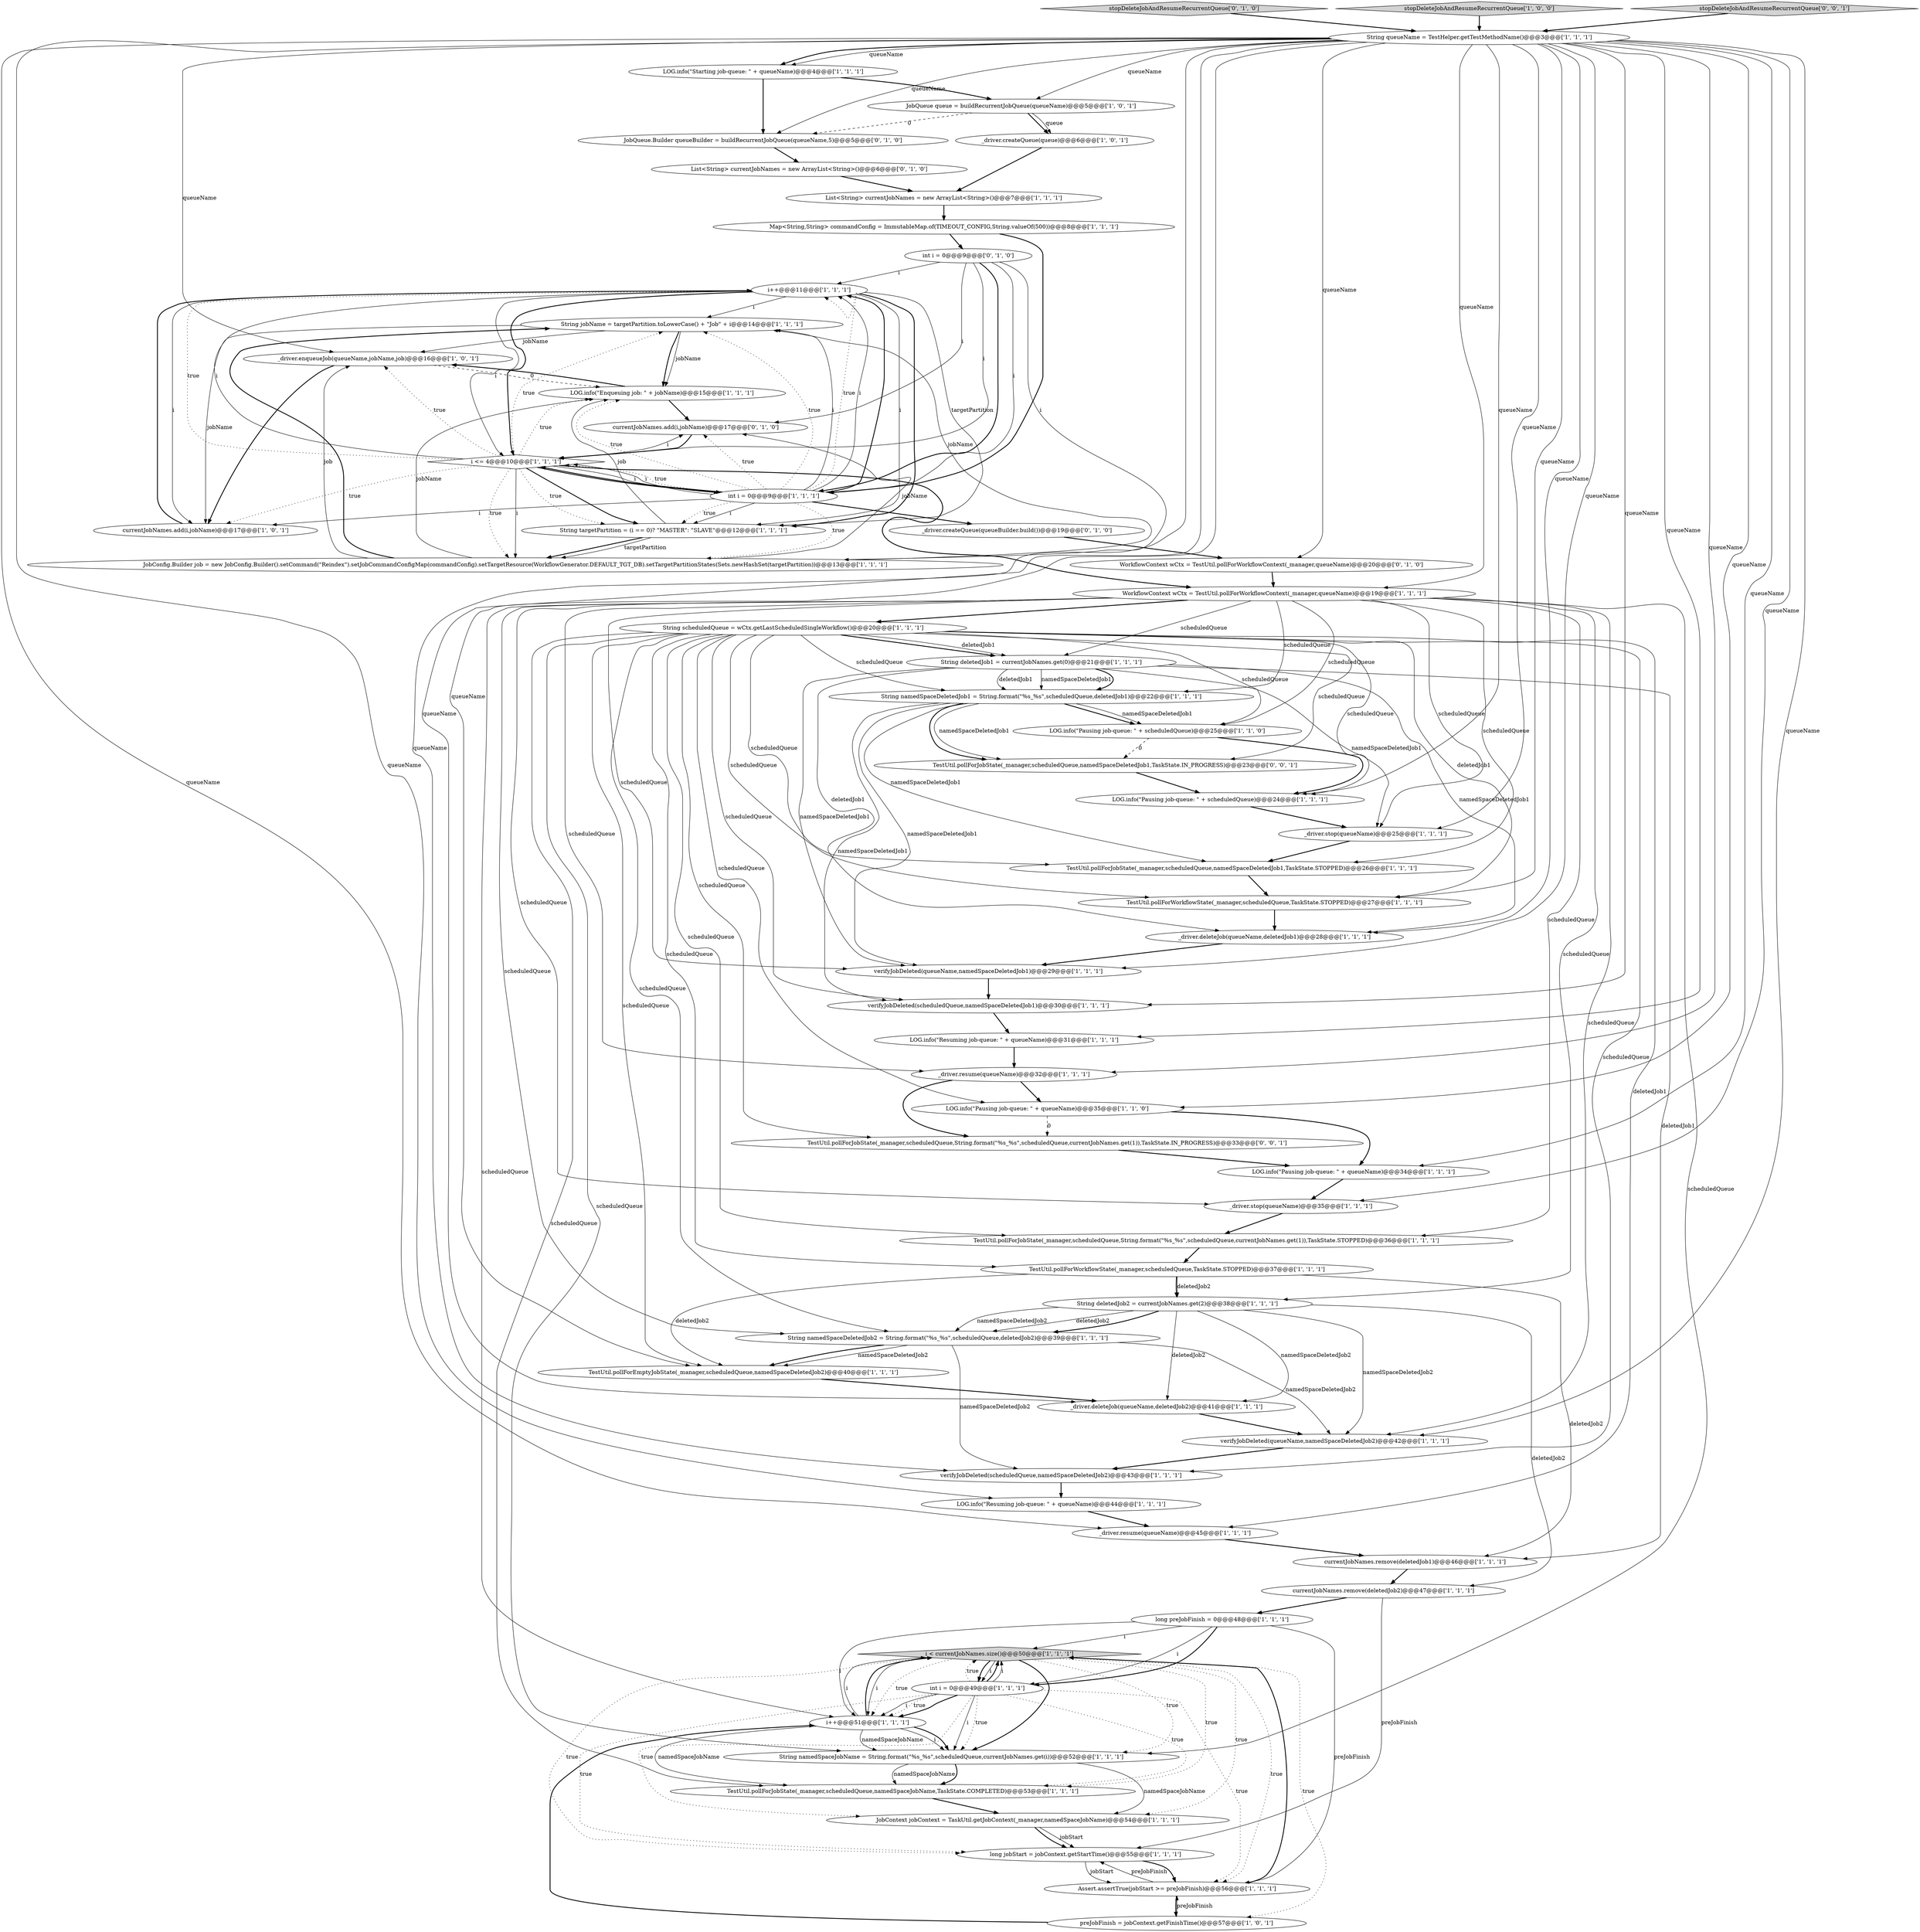 digraph {
22 [style = filled, label = "i++@@@11@@@['1', '1', '1']", fillcolor = white, shape = ellipse image = "AAA0AAABBB1BBB"];
27 [style = filled, label = "currentJobNames.add(i,jobName)@@@17@@@['1', '0', '1']", fillcolor = white, shape = ellipse image = "AAA0AAABBB1BBB"];
14 [style = filled, label = "LOG.info(\"Pausing job-queue: \" + scheduledQueue)@@@25@@@['1', '1', '0']", fillcolor = white, shape = ellipse image = "AAA0AAABBB1BBB"];
29 [style = filled, label = "JobQueue queue = buildRecurrentJobQueue(queueName)@@@5@@@['1', '0', '1']", fillcolor = white, shape = ellipse image = "AAA0AAABBB1BBB"];
50 [style = filled, label = "_driver.enqueueJob(queueName,jobName,job)@@@16@@@['1', '0', '1']", fillcolor = white, shape = ellipse image = "AAA0AAABBB1BBB"];
4 [style = filled, label = "String namedSpaceDeletedJob2 = String.format(\"%s_%s\",scheduledQueue,deletedJob2)@@@39@@@['1', '1', '1']", fillcolor = white, shape = ellipse image = "AAA0AAABBB1BBB"];
60 [style = filled, label = "currentJobNames.add(i,jobName)@@@17@@@['0', '1', '0']", fillcolor = white, shape = ellipse image = "AAA0AAABBB2BBB"];
61 [style = filled, label = "stopDeleteJobAndResumeRecurrentQueue['0', '1', '0']", fillcolor = lightgray, shape = diamond image = "AAA0AAABBB2BBB"];
58 [style = filled, label = "JobQueue.Builder queueBuilder = buildRecurrentJobQueue(queueName,5)@@@5@@@['0', '1', '0']", fillcolor = white, shape = ellipse image = "AAA1AAABBB2BBB"];
16 [style = filled, label = "i < currentJobNames.size()@@@50@@@['1', '1', '1']", fillcolor = lightgray, shape = diamond image = "AAA0AAABBB1BBB"];
35 [style = filled, label = "_driver.resume(queueName)@@@32@@@['1', '1', '1']", fillcolor = white, shape = ellipse image = "AAA0AAABBB1BBB"];
20 [style = filled, label = "LOG.info(\"Pausing job-queue: \" + scheduledQueue)@@@24@@@['1', '1', '1']", fillcolor = white, shape = ellipse image = "AAA0AAABBB1BBB"];
49 [style = filled, label = "i++@@@51@@@['1', '1', '1']", fillcolor = white, shape = ellipse image = "AAA0AAABBB1BBB"];
48 [style = filled, label = "WorkflowContext wCtx = TestUtil.pollForWorkflowContext(_manager,queueName)@@@19@@@['1', '1', '1']", fillcolor = white, shape = ellipse image = "AAA0AAABBB1BBB"];
40 [style = filled, label = "long preJobFinish = 0@@@48@@@['1', '1', '1']", fillcolor = white, shape = ellipse image = "AAA0AAABBB1BBB"];
43 [style = filled, label = "TestUtil.pollForEmptyJobState(_manager,scheduledQueue,namedSpaceDeletedJob2)@@@40@@@['1', '1', '1']", fillcolor = white, shape = ellipse image = "AAA0AAABBB1BBB"];
12 [style = filled, label = "String deletedJob2 = currentJobNames.get(2)@@@38@@@['1', '1', '1']", fillcolor = white, shape = ellipse image = "AAA0AAABBB1BBB"];
52 [style = filled, label = "String jobName = targetPartition.toLowerCase() + \"Job\" + i@@@14@@@['1', '1', '1']", fillcolor = white, shape = ellipse image = "AAA0AAABBB1BBB"];
33 [style = filled, label = "LOG.info(\"Pausing job-queue: \" + queueName)@@@35@@@['1', '1', '0']", fillcolor = white, shape = ellipse image = "AAA0AAABBB1BBB"];
64 [style = filled, label = "TestUtil.pollForJobState(_manager,scheduledQueue,String.format(\"%s_%s\",scheduledQueue,currentJobNames.get(1)),TaskState.IN_PROGRESS)@@@33@@@['0', '0', '1']", fillcolor = white, shape = ellipse image = "AAA0AAABBB3BBB"];
10 [style = filled, label = "String deletedJob1 = currentJobNames.get(0)@@@21@@@['1', '1', '1']", fillcolor = white, shape = ellipse image = "AAA0AAABBB1BBB"];
18 [style = filled, label = "LOG.info(\"Enqueuing job: \" + jobName)@@@15@@@['1', '1', '1']", fillcolor = white, shape = ellipse image = "AAA0AAABBB1BBB"];
56 [style = filled, label = "WorkflowContext wCtx = TestUtil.pollForWorkflowContext(_manager,queueName)@@@20@@@['0', '1', '0']", fillcolor = white, shape = ellipse image = "AAA1AAABBB2BBB"];
34 [style = filled, label = "_driver.deleteJob(queueName,deletedJob1)@@@28@@@['1', '1', '1']", fillcolor = white, shape = ellipse image = "AAA0AAABBB1BBB"];
39 [style = filled, label = "LOG.info(\"Resuming job-queue: \" + queueName)@@@44@@@['1', '1', '1']", fillcolor = white, shape = ellipse image = "AAA0AAABBB1BBB"];
55 [style = filled, label = "_driver.createQueue(queueBuilder.build())@@@19@@@['0', '1', '0']", fillcolor = white, shape = ellipse image = "AAA1AAABBB2BBB"];
24 [style = filled, label = "currentJobNames.remove(deletedJob1)@@@46@@@['1', '1', '1']", fillcolor = white, shape = ellipse image = "AAA0AAABBB1BBB"];
1 [style = filled, label = "List<String> currentJobNames = new ArrayList<String>()@@@7@@@['1', '1', '1']", fillcolor = white, shape = ellipse image = "AAA0AAABBB1BBB"];
5 [style = filled, label = "Map<String,String> commandConfig = ImmutableMap.of(TIMEOUT_CONFIG,String.valueOf(500))@@@8@@@['1', '1', '1']", fillcolor = white, shape = ellipse image = "AAA0AAABBB1BBB"];
21 [style = filled, label = "TestUtil.pollForWorkflowState(_manager,scheduledQueue,TaskState.STOPPED)@@@37@@@['1', '1', '1']", fillcolor = white, shape = ellipse image = "AAA0AAABBB1BBB"];
31 [style = filled, label = "LOG.info(\"Resuming job-queue: \" + queueName)@@@31@@@['1', '1', '1']", fillcolor = white, shape = ellipse image = "AAA0AAABBB1BBB"];
54 [style = filled, label = "Assert.assertTrue(jobStart >= preJobFinish)@@@56@@@['1', '1', '1']", fillcolor = white, shape = ellipse image = "AAA0AAABBB1BBB"];
47 [style = filled, label = "JobConfig.Builder job = new JobConfig.Builder().setCommand(\"Reindex\").setJobCommandConfigMap(commandConfig).setTargetResource(WorkflowGenerator.DEFAULT_TGT_DB).setTargetPartitionStates(Sets.newHashSet(targetPartition))@@@13@@@['1', '1', '1']", fillcolor = white, shape = ellipse image = "AAA0AAABBB1BBB"];
41 [style = filled, label = "stopDeleteJobAndResumeRecurrentQueue['1', '0', '0']", fillcolor = lightgray, shape = diamond image = "AAA0AAABBB1BBB"];
59 [style = filled, label = "List<String> currentJobNames = new ArrayList<String>()@@@6@@@['0', '1', '0']", fillcolor = white, shape = ellipse image = "AAA0AAABBB2BBB"];
42 [style = filled, label = "String scheduledQueue = wCtx.getLastScheduledSingleWorkflow()@@@20@@@['1', '1', '1']", fillcolor = white, shape = ellipse image = "AAA0AAABBB1BBB"];
46 [style = filled, label = "_driver.deleteJob(queueName,deletedJob2)@@@41@@@['1', '1', '1']", fillcolor = white, shape = ellipse image = "AAA0AAABBB1BBB"];
7 [style = filled, label = "_driver.resume(queueName)@@@45@@@['1', '1', '1']", fillcolor = white, shape = ellipse image = "AAA0AAABBB1BBB"];
28 [style = filled, label = "LOG.info(\"Pausing job-queue: \" + queueName)@@@34@@@['1', '1', '1']", fillcolor = white, shape = ellipse image = "AAA0AAABBB1BBB"];
25 [style = filled, label = "preJobFinish = jobContext.getFinishTime()@@@57@@@['1', '0', '1']", fillcolor = white, shape = ellipse image = "AAA0AAABBB1BBB"];
17 [style = filled, label = "verifyJobDeleted(queueName,namedSpaceDeletedJob2)@@@42@@@['1', '1', '1']", fillcolor = white, shape = ellipse image = "AAA0AAABBB1BBB"];
0 [style = filled, label = "_driver.stop(queueName)@@@25@@@['1', '1', '1']", fillcolor = white, shape = ellipse image = "AAA0AAABBB1BBB"];
36 [style = filled, label = "verifyJobDeleted(scheduledQueue,namedSpaceDeletedJob1)@@@30@@@['1', '1', '1']", fillcolor = white, shape = ellipse image = "AAA0AAABBB1BBB"];
8 [style = filled, label = "i <= 4@@@10@@@['1', '1', '1']", fillcolor = white, shape = diamond image = "AAA0AAABBB1BBB"];
13 [style = filled, label = "_driver.createQueue(queue)@@@6@@@['1', '0', '1']", fillcolor = white, shape = ellipse image = "AAA0AAABBB1BBB"];
11 [style = filled, label = "TestUtil.pollForJobState(_manager,scheduledQueue,namedSpaceJobName,TaskState.COMPLETED)@@@53@@@['1', '1', '1']", fillcolor = white, shape = ellipse image = "AAA0AAABBB1BBB"];
6 [style = filled, label = "currentJobNames.remove(deletedJob2)@@@47@@@['1', '1', '1']", fillcolor = white, shape = ellipse image = "AAA0AAABBB1BBB"];
19 [style = filled, label = "TestUtil.pollForWorkflowState(_manager,scheduledQueue,TaskState.STOPPED)@@@27@@@['1', '1', '1']", fillcolor = white, shape = ellipse image = "AAA0AAABBB1BBB"];
44 [style = filled, label = "String targetPartition = (i == 0)? \"MASTER\": \"SLAVE\"@@@12@@@['1', '1', '1']", fillcolor = white, shape = ellipse image = "AAA0AAABBB1BBB"];
45 [style = filled, label = "TestUtil.pollForJobState(_manager,scheduledQueue,namedSpaceDeletedJob1,TaskState.STOPPED)@@@26@@@['1', '1', '1']", fillcolor = white, shape = ellipse image = "AAA0AAABBB1BBB"];
63 [style = filled, label = "stopDeleteJobAndResumeRecurrentQueue['0', '0', '1']", fillcolor = lightgray, shape = diamond image = "AAA0AAABBB3BBB"];
32 [style = filled, label = "_driver.stop(queueName)@@@35@@@['1', '1', '1']", fillcolor = white, shape = ellipse image = "AAA0AAABBB1BBB"];
51 [style = filled, label = "JobContext jobContext = TaskUtil.getJobContext(_manager,namedSpaceJobName)@@@54@@@['1', '1', '1']", fillcolor = white, shape = ellipse image = "AAA0AAABBB1BBB"];
38 [style = filled, label = "TestUtil.pollForJobState(_manager,scheduledQueue,String.format(\"%s_%s\",scheduledQueue,currentJobNames.get(1)),TaskState.STOPPED)@@@36@@@['1', '1', '1']", fillcolor = white, shape = ellipse image = "AAA0AAABBB1BBB"];
57 [style = filled, label = "int i = 0@@@9@@@['0', '1', '0']", fillcolor = white, shape = ellipse image = "AAA1AAABBB2BBB"];
53 [style = filled, label = "String namedSpaceJobName = String.format(\"%s_%s\",scheduledQueue,currentJobNames.get(i))@@@52@@@['1', '1', '1']", fillcolor = white, shape = ellipse image = "AAA0AAABBB1BBB"];
2 [style = filled, label = "long jobStart = jobContext.getStartTime()@@@55@@@['1', '1', '1']", fillcolor = white, shape = ellipse image = "AAA0AAABBB1BBB"];
15 [style = filled, label = "String queueName = TestHelper.getTestMethodName()@@@3@@@['1', '1', '1']", fillcolor = white, shape = ellipse image = "AAA0AAABBB1BBB"];
30 [style = filled, label = "verifyJobDeleted(scheduledQueue,namedSpaceDeletedJob2)@@@43@@@['1', '1', '1']", fillcolor = white, shape = ellipse image = "AAA0AAABBB1BBB"];
62 [style = filled, label = "TestUtil.pollForJobState(_manager,scheduledQueue,namedSpaceDeletedJob1,TaskState.IN_PROGRESS)@@@23@@@['0', '0', '1']", fillcolor = white, shape = ellipse image = "AAA0AAABBB3BBB"];
23 [style = filled, label = "int i = 0@@@49@@@['1', '1', '1']", fillcolor = white, shape = ellipse image = "AAA0AAABBB1BBB"];
3 [style = filled, label = "int i = 0@@@9@@@['1', '1', '1']", fillcolor = white, shape = ellipse image = "AAA0AAABBB1BBB"];
26 [style = filled, label = "verifyJobDeleted(queueName,namedSpaceDeletedJob1)@@@29@@@['1', '1', '1']", fillcolor = white, shape = ellipse image = "AAA0AAABBB1BBB"];
37 [style = filled, label = "LOG.info(\"Starting job-queue: \" + queueName)@@@4@@@['1', '1', '1']", fillcolor = white, shape = ellipse image = "AAA0AAABBB1BBB"];
9 [style = filled, label = "String namedSpaceDeletedJob1 = String.format(\"%s_%s\",scheduledQueue,deletedJob1)@@@22@@@['1', '1', '1']", fillcolor = white, shape = ellipse image = "AAA0AAABBB1BBB"];
16->49 [style = solid, label="i"];
35->33 [style = bold, label=""];
29->13 [style = bold, label=""];
40->16 [style = solid, label="i"];
52->18 [style = solid, label="jobName"];
42->11 [style = solid, label="scheduledQueue"];
7->24 [style = bold, label=""];
15->32 [style = solid, label="queueName"];
48->53 [style = solid, label="scheduledQueue"];
16->2 [style = dotted, label="true"];
54->16 [style = bold, label=""];
41->15 [style = bold, label=""];
8->48 [style = bold, label=""];
8->52 [style = dotted, label="true"];
3->55 [style = bold, label=""];
23->49 [style = bold, label=""];
15->20 [style = solid, label="queueName"];
43->46 [style = bold, label=""];
23->2 [style = dotted, label="true"];
10->0 [style = solid, label="namedSpaceDeletedJob1"];
10->9 [style = solid, label="deletedJob1"];
11->51 [style = bold, label=""];
10->9 [style = solid, label="namedSpaceDeletedJob1"];
23->16 [style = bold, label=""];
57->8 [style = solid, label="i"];
53->51 [style = solid, label="namedSpaceJobName"];
29->58 [style = dashed, label="0"];
51->2 [style = solid, label="jobStart"];
8->47 [style = dotted, label="true"];
48->9 [style = solid, label="scheduledQueue"];
49->16 [style = solid, label="i"];
15->35 [style = solid, label="queueName"];
22->27 [style = solid, label="i"];
15->36 [style = solid, label="queueName"];
12->4 [style = solid, label="deletedJob2"];
22->52 [style = solid, label="i"];
44->18 [style = solid, label="job"];
9->26 [style = solid, label="namedSpaceDeletedJob1"];
23->53 [style = dotted, label="true"];
15->31 [style = solid, label="queueName"];
15->28 [style = solid, label="queueName"];
23->16 [style = solid, label="i"];
15->39 [style = solid, label="queueName"];
42->33 [style = solid, label="scheduledQueue"];
25->49 [style = bold, label=""];
16->23 [style = bold, label=""];
9->14 [style = bold, label=""];
13->1 [style = bold, label=""];
57->3 [style = solid, label="i"];
23->11 [style = dotted, label="true"];
57->60 [style = solid, label="i"];
42->62 [style = solid, label="scheduledQueue"];
23->54 [style = dotted, label="true"];
12->6 [style = solid, label="deletedJob2"];
20->0 [style = bold, label=""];
49->53 [style = solid, label="i"];
3->47 [style = dotted, label="true"];
23->51 [style = dotted, label="true"];
16->54 [style = dotted, label="true"];
34->26 [style = bold, label=""];
3->52 [style = solid, label="i"];
2->54 [style = solid, label="jobStart"];
63->15 [style = bold, label=""];
58->59 [style = bold, label=""];
22->44 [style = solid, label="targetPartition"];
57->22 [style = solid, label="i"];
1->5 [style = bold, label=""];
40->54 [style = solid, label="preJobFinish"];
42->10 [style = bold, label=""];
32->38 [style = bold, label=""];
56->48 [style = bold, label=""];
8->27 [style = dotted, label="true"];
21->24 [style = solid, label="deletedJob2"];
26->36 [style = bold, label=""];
40->23 [style = solid, label="i"];
22->8 [style = solid, label="i"];
55->56 [style = bold, label=""];
9->45 [style = solid, label="namedSpaceDeletedJob1"];
28->32 [style = bold, label=""];
49->53 [style = bold, label=""];
12->17 [style = solid, label="namedSpaceDeletedJob2"];
48->49 [style = solid, label="scheduledQueue"];
3->44 [style = solid, label="i"];
8->47 [style = solid, label="i"];
15->56 [style = solid, label="queueName"];
15->50 [style = solid, label="queueName"];
29->13 [style = solid, label="queue"];
15->46 [style = solid, label="queueName"];
15->30 [style = solid, label="queueName"];
15->34 [style = solid, label="queueName"];
15->37 [style = solid, label="queueName"];
16->53 [style = bold, label=""];
8->3 [style = bold, label=""];
22->44 [style = solid, label="i"];
52->27 [style = solid, label="jobName"];
42->4 [style = solid, label="scheduledQueue"];
9->36 [style = solid, label="namedSpaceDeletedJob1"];
37->58 [style = bold, label=""];
59->1 [style = bold, label=""];
48->17 [style = solid, label="scheduledQueue"];
3->18 [style = dotted, label="true"];
15->26 [style = solid, label="queueName"];
48->38 [style = solid, label="scheduledQueue"];
15->29 [style = solid, label="queueName"];
42->14 [style = solid, label="scheduledQueue"];
15->58 [style = solid, label="queueName"];
3->8 [style = bold, label=""];
48->26 [style = solid, label="scheduledQueue"];
15->48 [style = solid, label="queueName"];
3->22 [style = bold, label=""];
3->27 [style = solid, label="i"];
3->44 [style = dotted, label="true"];
52->50 [style = solid, label="jobName"];
51->2 [style = bold, label=""];
48->10 [style = solid, label="scheduledQueue"];
10->34 [style = solid, label="namedSpaceDeletedJob1"];
21->12 [style = solid, label="deletedJob2"];
10->26 [style = solid, label="namedSpaceDeletedJob1"];
54->2 [style = solid, label="preJobFinish"];
16->53 [style = dotted, label="true"];
3->60 [style = dotted, label="true"];
35->64 [style = bold, label=""];
2->54 [style = bold, label=""];
23->53 [style = solid, label="i"];
60->8 [style = bold, label=""];
3->22 [style = dotted, label="true"];
4->17 [style = solid, label="namedSpaceDeletedJob2"];
49->16 [style = bold, label=""];
23->49 [style = solid, label="i"];
48->42 [style = bold, label=""];
48->0 [style = solid, label="scheduledQueue"];
52->18 [style = bold, label=""];
40->23 [style = bold, label=""];
9->62 [style = solid, label="namedSpaceDeletedJob1"];
22->44 [style = bold, label=""];
50->18 [style = dashed, label="0"];
12->4 [style = bold, label=""];
47->60 [style = solid, label="jobName"];
3->8 [style = solid, label="i"];
16->49 [style = dotted, label="true"];
3->22 [style = solid, label="i"];
15->19 [style = solid, label="queueName"];
0->45 [style = bold, label=""];
8->3 [style = solid, label="i"];
54->25 [style = bold, label=""];
8->22 [style = dotted, label="true"];
19->34 [style = bold, label=""];
8->60 [style = solid, label="i"];
48->14 [style = solid, label="scheduledQueue"];
8->50 [style = dotted, label="true"];
15->33 [style = solid, label="queueName"];
4->30 [style = solid, label="namedSpaceDeletedJob2"];
53->11 [style = solid, label="namedSpaceJobName"];
38->21 [style = bold, label=""];
21->43 [style = solid, label="deletedJob2"];
10->24 [style = solid, label="deletedJob1"];
37->29 [style = bold, label=""];
47->52 [style = bold, label=""];
18->50 [style = bold, label=""];
23->49 [style = dotted, label="true"];
33->64 [style = dashed, label="0"];
47->50 [style = solid, label="job"];
12->46 [style = solid, label="deletedJob2"];
18->60 [style = bold, label=""];
44->47 [style = bold, label=""];
48->35 [style = solid, label="scheduledQueue"];
45->19 [style = bold, label=""];
8->44 [style = bold, label=""];
42->7 [style = solid, label="deletedJob1"];
15->17 [style = solid, label="queueName"];
16->11 [style = dotted, label="true"];
44->47 [style = solid, label="targetPartition"];
16->23 [style = solid, label="i"];
5->3 [style = bold, label=""];
24->6 [style = bold, label=""];
42->64 [style = solid, label="scheduledQueue"];
8->18 [style = dotted, label="true"];
17->30 [style = bold, label=""];
42->53 [style = solid, label="scheduledQueue"];
23->16 [style = dotted, label="true"];
42->9 [style = solid, label="scheduledQueue"];
30->39 [style = bold, label=""];
42->43 [style = solid, label="scheduledQueue"];
5->57 [style = bold, label=""];
47->52 [style = solid, label="jobName"];
61->15 [style = bold, label=""];
9->62 [style = bold, label=""];
14->62 [style = dashed, label="0"];
42->45 [style = solid, label="scheduledQueue"];
6->2 [style = solid, label="preJobFinish"];
22->8 [style = bold, label=""];
15->7 [style = solid, label="queueName"];
12->46 [style = solid, label="namedSpaceDeletedJob2"];
15->37 [style = bold, label=""];
15->43 [style = solid, label="queueName"];
42->10 [style = solid, label="deletedJob1"];
49->53 [style = solid, label="namedSpaceJobName"];
10->9 [style = bold, label=""];
49->11 [style = solid, label="namedSpaceJobName"];
42->21 [style = solid, label="scheduledQueue"];
48->12 [style = solid, label="scheduledQueue"];
3->8 [style = dotted, label="true"];
48->45 [style = solid, label="scheduledQueue"];
25->54 [style = solid, label="preJobFinish"];
42->20 [style = solid, label="scheduledQueue"];
4->43 [style = solid, label="namedSpaceDeletedJob2"];
12->4 [style = solid, label="namedSpaceDeletedJob2"];
33->28 [style = bold, label=""];
27->22 [style = bold, label=""];
21->12 [style = bold, label=""];
53->11 [style = bold, label=""];
42->30 [style = solid, label="scheduledQueue"];
42->19 [style = solid, label="scheduledQueue"];
31->35 [style = bold, label=""];
64->28 [style = bold, label=""];
39->7 [style = bold, label=""];
40->49 [style = solid, label="i"];
62->20 [style = bold, label=""];
36->31 [style = bold, label=""];
48->32 [style = solid, label="scheduledQueue"];
47->18 [style = solid, label="jobName"];
42->19 [style = solid, label="deletedJob1"];
46->17 [style = bold, label=""];
57->3 [style = bold, label=""];
8->44 [style = dotted, label="true"];
42->36 [style = solid, label="scheduledQueue"];
4->43 [style = bold, label=""];
16->25 [style = dotted, label="true"];
9->14 [style = solid, label="namedSpaceDeletedJob1"];
50->27 [style = bold, label=""];
16->51 [style = dotted, label="true"];
8->22 [style = solid, label="i"];
10->34 [style = solid, label="deletedJob1"];
15->0 [style = solid, label="queueName"];
42->38 [style = solid, label="scheduledQueue"];
3->52 [style = dotted, label="true"];
48->4 [style = solid, label="scheduledQueue"];
57->47 [style = solid, label="i"];
14->20 [style = bold, label=""];
6->40 [style = bold, label=""];
}
